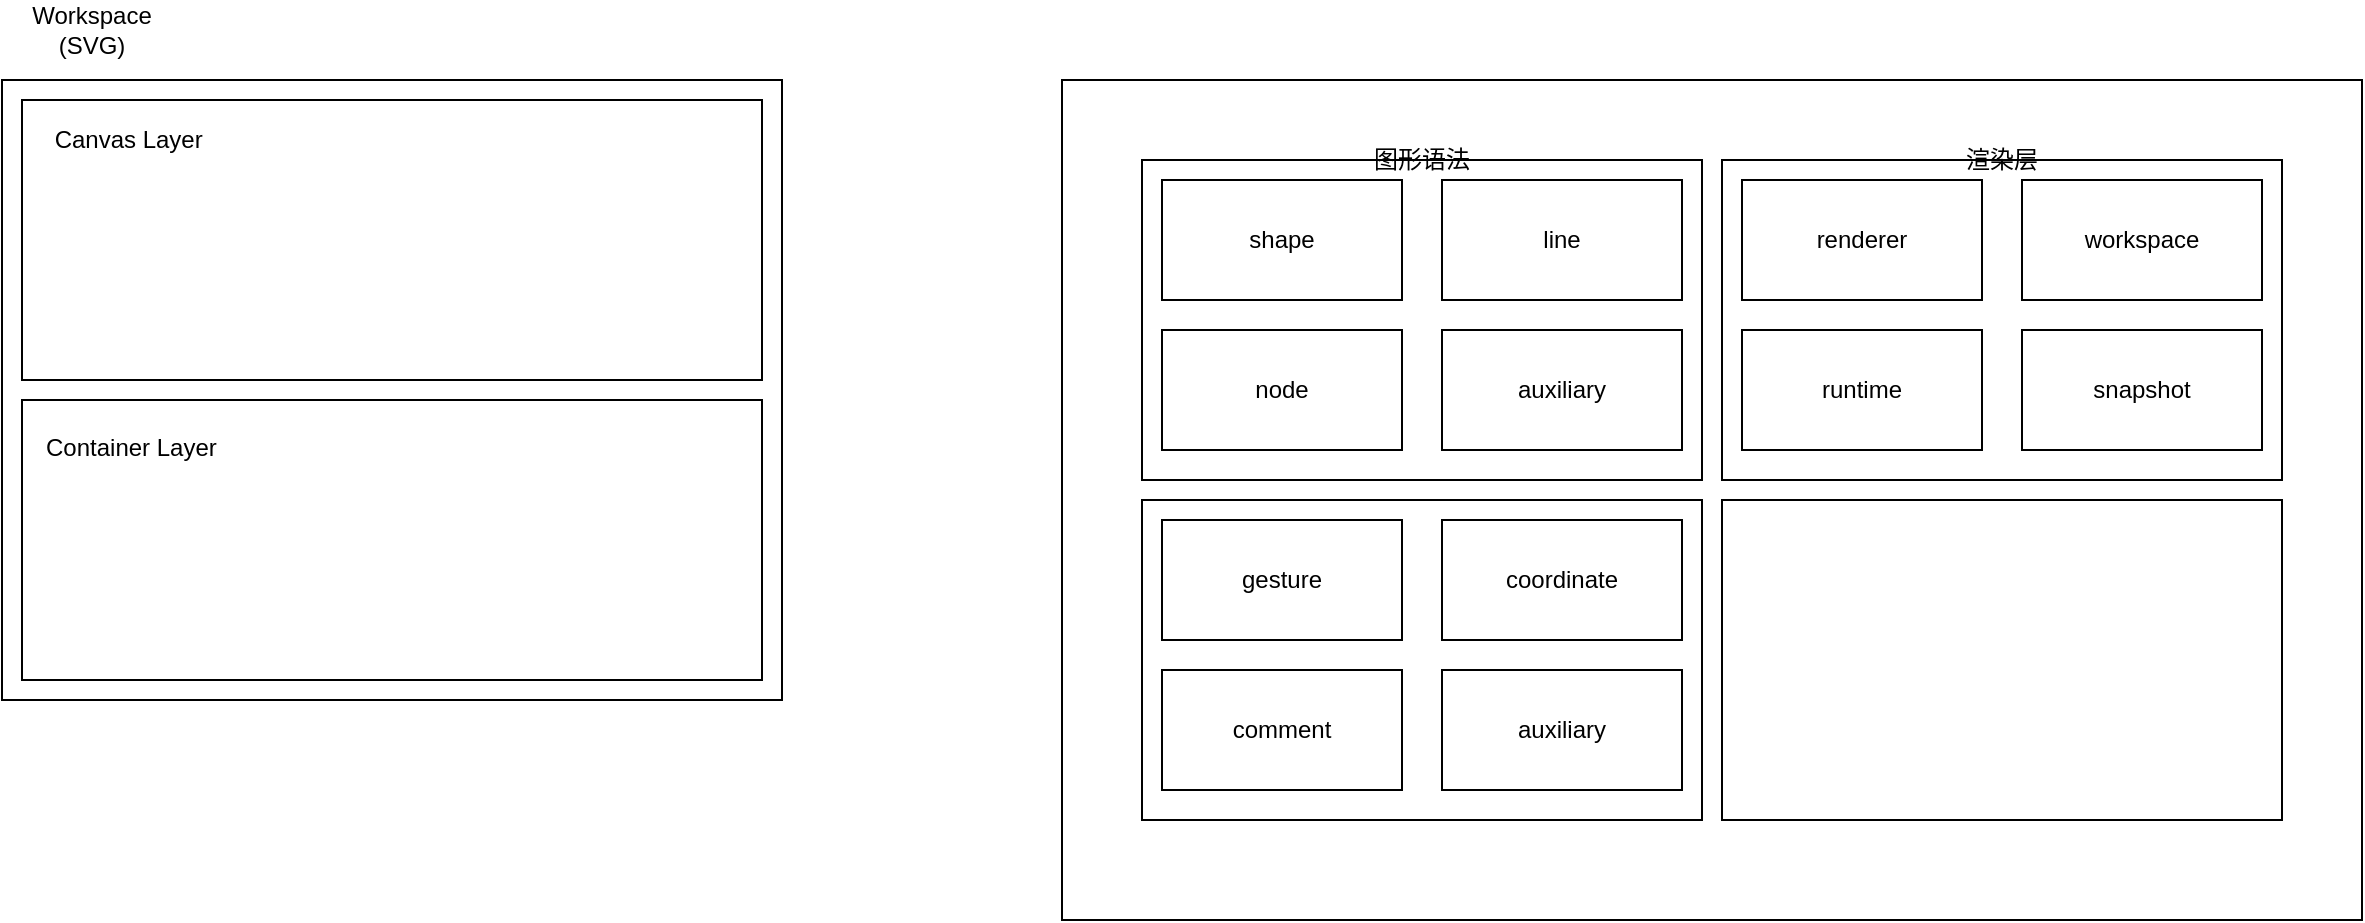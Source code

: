 <mxfile version="13.1.3">
    <diagram id="PS6CkbCGK_Jx9P1KLLng" name="Page-1">
        <mxGraphModel dx="1018" dy="622" grid="1" gridSize="10" guides="1" tooltips="1" connect="1" arrows="1" fold="1" page="1" pageScale="1" pageWidth="827" pageHeight="1169" math="0" shadow="0">
            <root>
                <mxCell id="0"/>
                <mxCell id="1" parent="0"/>
                <mxCell id="3" value="" style="rounded=0;whiteSpace=wrap;html=1;" parent="1" vertex="1">
                    <mxGeometry x="750" y="390" width="610" height="370" as="geometry"/>
                </mxCell>
                <mxCell id="2" value="" style="rounded=0;whiteSpace=wrap;html=1;" parent="1" vertex="1">
                    <mxGeometry x="730" y="370" width="650" height="420" as="geometry"/>
                </mxCell>
                <mxCell id="15" value="" style="rounded=0;whiteSpace=wrap;html=1;" parent="1" vertex="1">
                    <mxGeometry x="1060" y="410" width="280" height="160" as="geometry"/>
                </mxCell>
                <mxCell id="8" value="" style="rounded=0;whiteSpace=wrap;html=1;" parent="1" vertex="1">
                    <mxGeometry x="770" y="410" width="280" height="160" as="geometry"/>
                </mxCell>
                <mxCell id="pWyQKgAAWOfDp7dY90Hm-5" value="" style="rounded=0;whiteSpace=wrap;html=1;" parent="1" vertex="1">
                    <mxGeometry x="200" y="370" width="390" height="310" as="geometry"/>
                </mxCell>
                <mxCell id="pWyQKgAAWOfDp7dY90Hm-6" value="" style="rounded=0;whiteSpace=wrap;html=1;" parent="1" vertex="1">
                    <mxGeometry x="210" y="380" width="370" height="140" as="geometry"/>
                </mxCell>
                <mxCell id="pWyQKgAAWOfDp7dY90Hm-8" value="" style="rounded=0;whiteSpace=wrap;html=1;" parent="1" vertex="1">
                    <mxGeometry x="210" y="530" width="370" height="140" as="geometry"/>
                </mxCell>
                <mxCell id="pWyQKgAAWOfDp7dY90Hm-9" value="Canvas Layer&amp;nbsp;" style="text;html=1;strokeColor=none;fillColor=none;align=center;verticalAlign=middle;whiteSpace=wrap;rounded=0;" parent="1" vertex="1">
                    <mxGeometry x="220" y="390" width="90" height="20" as="geometry"/>
                </mxCell>
                <mxCell id="pWyQKgAAWOfDp7dY90Hm-11" value="Container Layer" style="text;html=1;" parent="1" vertex="1">
                    <mxGeometry x="220" y="540" width="100" height="30" as="geometry"/>
                </mxCell>
                <mxCell id="Hj3_tfz0Wyi4WHpN_M_f-1" value="Workspace (SVG)" style="text;html=1;strokeColor=none;fillColor=none;align=center;verticalAlign=middle;whiteSpace=wrap;rounded=0;" parent="1" vertex="1">
                    <mxGeometry x="200" y="330" width="90" height="30" as="geometry"/>
                </mxCell>
                <mxCell id="4" value="shape" style="rounded=0;whiteSpace=wrap;html=1;" parent="1" vertex="1">
                    <mxGeometry x="780" y="420" width="120" height="60" as="geometry"/>
                </mxCell>
                <mxCell id="5" value="line" style="rounded=0;whiteSpace=wrap;html=1;" parent="1" vertex="1">
                    <mxGeometry x="920" y="420" width="120" height="60" as="geometry"/>
                </mxCell>
                <mxCell id="6" value="node" style="rounded=0;whiteSpace=wrap;html=1;" parent="1" vertex="1">
                    <mxGeometry x="780" y="495" width="120" height="60" as="geometry"/>
                </mxCell>
                <mxCell id="7" value="auxiliary" style="rounded=0;whiteSpace=wrap;html=1;" parent="1" vertex="1">
                    <mxGeometry x="920" y="495" width="120" height="60" as="geometry"/>
                </mxCell>
                <mxCell id="9" value="" style="rounded=0;whiteSpace=wrap;html=1;" parent="1" vertex="1">
                    <mxGeometry x="770" y="580" width="280" height="160" as="geometry"/>
                </mxCell>
                <mxCell id="10" value="gesture" style="rounded=0;whiteSpace=wrap;html=1;" parent="1" vertex="1">
                    <mxGeometry x="780" y="590" width="120" height="60" as="geometry"/>
                </mxCell>
                <mxCell id="11" value="coordinate" style="rounded=0;whiteSpace=wrap;html=1;" parent="1" vertex="1">
                    <mxGeometry x="920" y="590" width="120" height="60" as="geometry"/>
                </mxCell>
                <mxCell id="12" value="comment" style="rounded=0;whiteSpace=wrap;html=1;" parent="1" vertex="1">
                    <mxGeometry x="780" y="665" width="120" height="60" as="geometry"/>
                </mxCell>
                <mxCell id="13" value="auxiliary" style="rounded=0;whiteSpace=wrap;html=1;" parent="1" vertex="1">
                    <mxGeometry x="920" y="665" width="120" height="60" as="geometry"/>
                </mxCell>
                <mxCell id="16" value="renderer" style="rounded=0;whiteSpace=wrap;html=1;" parent="1" vertex="1">
                    <mxGeometry x="1070" y="420" width="120" height="60" as="geometry"/>
                </mxCell>
                <mxCell id="17" value="workspace" style="rounded=0;whiteSpace=wrap;html=1;" parent="1" vertex="1">
                    <mxGeometry x="1210" y="420" width="120" height="60" as="geometry"/>
                </mxCell>
                <mxCell id="18" value="runtime" style="rounded=0;whiteSpace=wrap;html=1;" parent="1" vertex="1">
                    <mxGeometry x="1070" y="495" width="120" height="60" as="geometry"/>
                </mxCell>
                <mxCell id="19" value="snapshot" style="rounded=0;whiteSpace=wrap;html=1;" parent="1" vertex="1">
                    <mxGeometry x="1210" y="495" width="120" height="60" as="geometry"/>
                </mxCell>
                <mxCell id="20" value="" style="rounded=0;whiteSpace=wrap;html=1;" vertex="1" parent="1">
                    <mxGeometry x="1060" y="580" width="280" height="160" as="geometry"/>
                </mxCell>
                <mxCell id="21" value="图形语法" style="text;html=1;strokeColor=none;fillColor=none;align=center;verticalAlign=middle;whiteSpace=wrap;rounded=0;" vertex="1" parent="1">
                    <mxGeometry x="880" y="400" width="60" height="20" as="geometry"/>
                </mxCell>
                <mxCell id="22" value="渲染层" style="text;html=1;strokeColor=none;fillColor=none;align=center;verticalAlign=middle;whiteSpace=wrap;rounded=0;" vertex="1" parent="1">
                    <mxGeometry x="1170" y="400" width="60" height="20" as="geometry"/>
                </mxCell>
            </root>
        </mxGraphModel>
    </diagram>
</mxfile>
